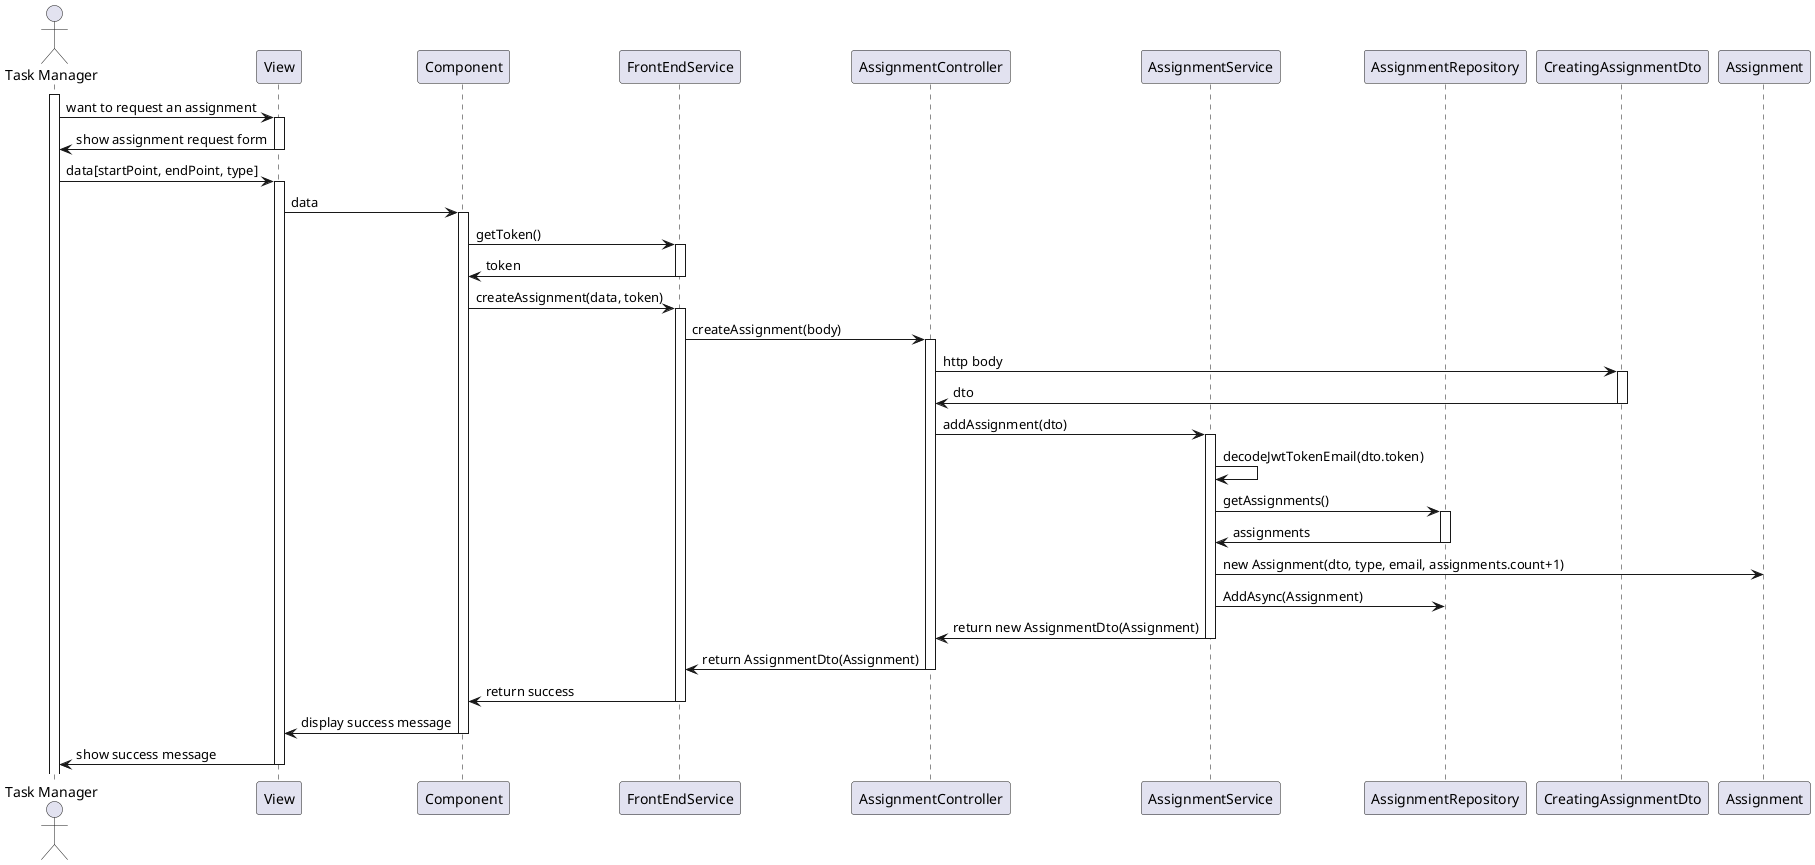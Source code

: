 @startuml

actor TM as "Task Manager"
participant View as V
participant Component as C
participant FrontEndService as FES
participant AssignmentController as AC
participant AssignmentService as AS
participant AssignmentRepository as AR
participant CreatingAssignmentDto as dto
participant Assignment as A

activate TM
TM -> V: want to request an assignment
activate V
V -> TM: show assignment request form
deactivate V
TM -> V: data[startPoint, endPoint, type]
activate V
V -> C: data
activate C
C -> FES: getToken()
activate FES
FES -> C: token
deactivate FES
C -> FES: createAssignment(data, token)
activate FES
FES -> AC: createAssignment(body)
activate AC
AC -> dto: http body
activate dto
dto -> AC: dto
deactivate dto

AC -> AS: addAssignment(dto)

activate AS
AS -> AS: decodeJwtTokenEmail(dto.token)
AS -> AR: getAssignments()

activate AR
AR -> AS: assignments
deactivate AR

AS -> A: new Assignment(dto, type, email, assignments.count+1)

AS -> AR: AddAsync(Assignment)

AS -> AC: return new AssignmentDto(Assignment)
deactivate AS

AC -> FES: return AssignmentDto(Assignment)
deactivate AC

FES -> C: return success
deactivate FES

C -> V: display success message
deactivate C
V -> TM: show success message
deactivate V

@enduml